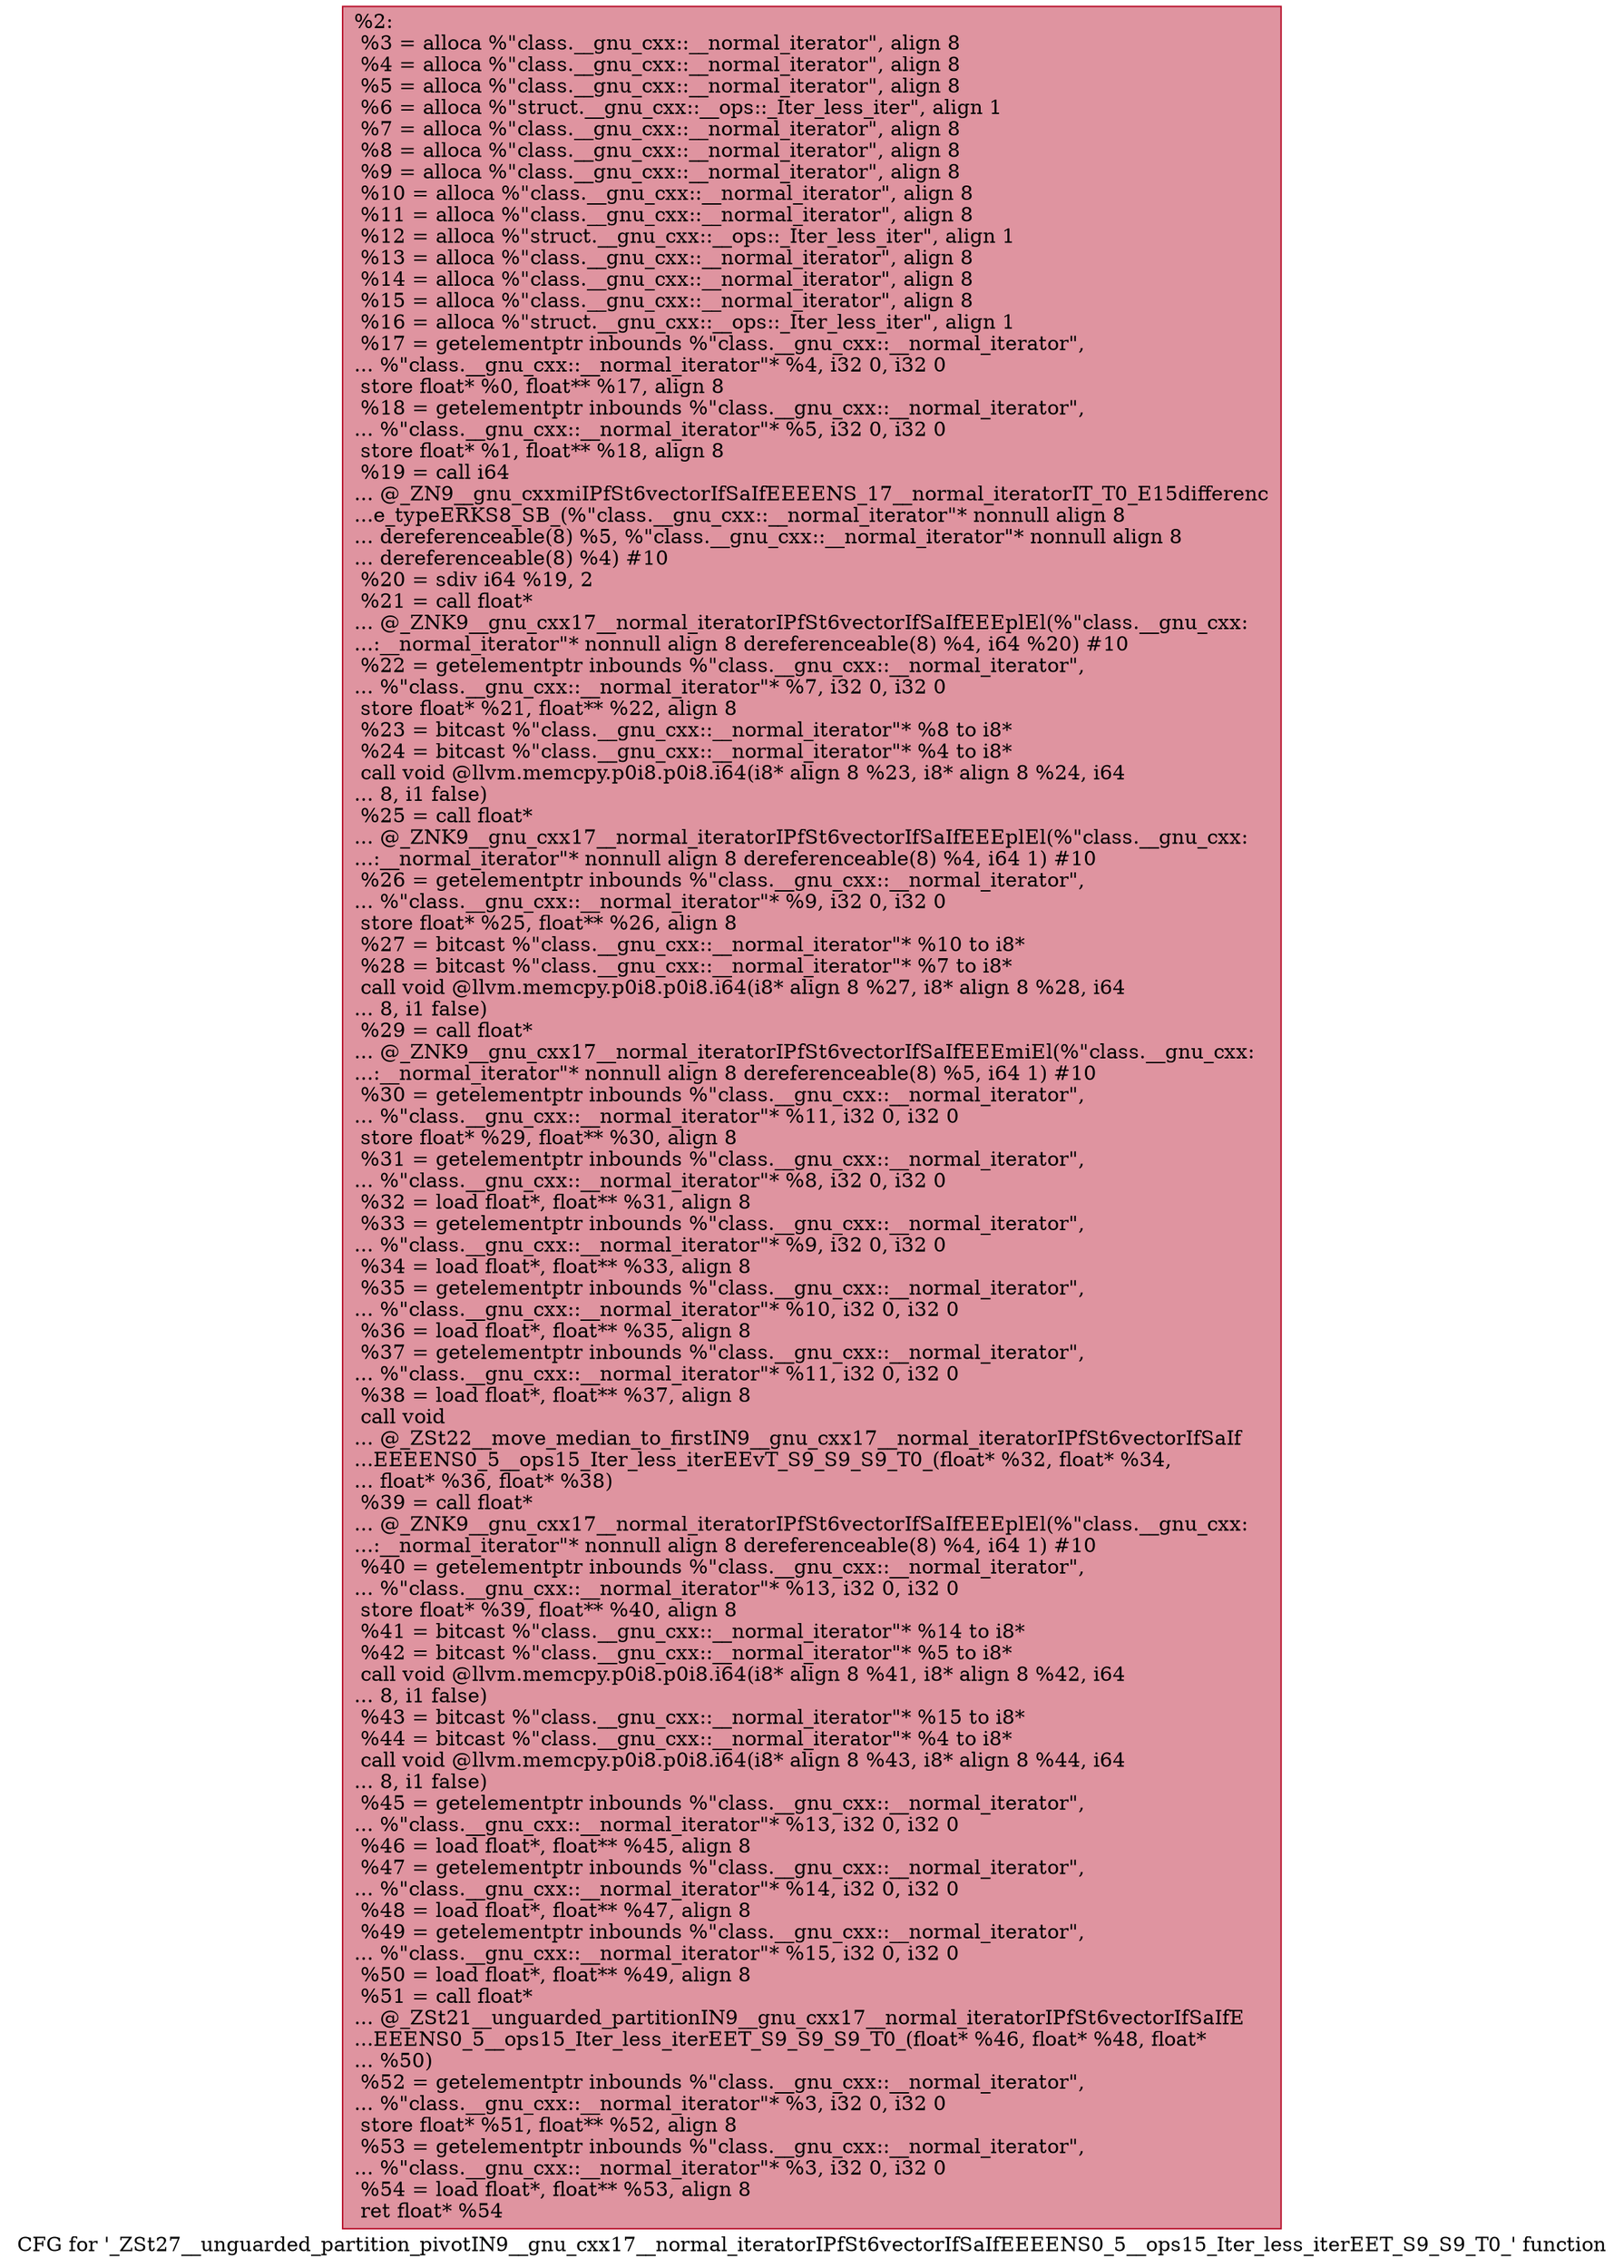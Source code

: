 digraph "CFG for '_ZSt27__unguarded_partition_pivotIN9__gnu_cxx17__normal_iteratorIPfSt6vectorIfSaIfEEEENS0_5__ops15_Iter_less_iterEET_S9_S9_T0_' function" {
	label="CFG for '_ZSt27__unguarded_partition_pivotIN9__gnu_cxx17__normal_iteratorIPfSt6vectorIfSaIfEEEENS0_5__ops15_Iter_less_iterEET_S9_S9_T0_' function";

	Node0x563db1259c20 [shape=record,color="#b70d28ff", style=filled, fillcolor="#b70d2870",label="{%2:\l  %3 = alloca %\"class.__gnu_cxx::__normal_iterator\", align 8\l  %4 = alloca %\"class.__gnu_cxx::__normal_iterator\", align 8\l  %5 = alloca %\"class.__gnu_cxx::__normal_iterator\", align 8\l  %6 = alloca %\"struct.__gnu_cxx::__ops::_Iter_less_iter\", align 1\l  %7 = alloca %\"class.__gnu_cxx::__normal_iterator\", align 8\l  %8 = alloca %\"class.__gnu_cxx::__normal_iterator\", align 8\l  %9 = alloca %\"class.__gnu_cxx::__normal_iterator\", align 8\l  %10 = alloca %\"class.__gnu_cxx::__normal_iterator\", align 8\l  %11 = alloca %\"class.__gnu_cxx::__normal_iterator\", align 8\l  %12 = alloca %\"struct.__gnu_cxx::__ops::_Iter_less_iter\", align 1\l  %13 = alloca %\"class.__gnu_cxx::__normal_iterator\", align 8\l  %14 = alloca %\"class.__gnu_cxx::__normal_iterator\", align 8\l  %15 = alloca %\"class.__gnu_cxx::__normal_iterator\", align 8\l  %16 = alloca %\"struct.__gnu_cxx::__ops::_Iter_less_iter\", align 1\l  %17 = getelementptr inbounds %\"class.__gnu_cxx::__normal_iterator\",\l... %\"class.__gnu_cxx::__normal_iterator\"* %4, i32 0, i32 0\l  store float* %0, float** %17, align 8\l  %18 = getelementptr inbounds %\"class.__gnu_cxx::__normal_iterator\",\l... %\"class.__gnu_cxx::__normal_iterator\"* %5, i32 0, i32 0\l  store float* %1, float** %18, align 8\l  %19 = call i64\l... @_ZN9__gnu_cxxmiIPfSt6vectorIfSaIfEEEENS_17__normal_iteratorIT_T0_E15differenc\l...e_typeERKS8_SB_(%\"class.__gnu_cxx::__normal_iterator\"* nonnull align 8\l... dereferenceable(8) %5, %\"class.__gnu_cxx::__normal_iterator\"* nonnull align 8\l... dereferenceable(8) %4) #10\l  %20 = sdiv i64 %19, 2\l  %21 = call float*\l... @_ZNK9__gnu_cxx17__normal_iteratorIPfSt6vectorIfSaIfEEEplEl(%\"class.__gnu_cxx:\l...:__normal_iterator\"* nonnull align 8 dereferenceable(8) %4, i64 %20) #10\l  %22 = getelementptr inbounds %\"class.__gnu_cxx::__normal_iterator\",\l... %\"class.__gnu_cxx::__normal_iterator\"* %7, i32 0, i32 0\l  store float* %21, float** %22, align 8\l  %23 = bitcast %\"class.__gnu_cxx::__normal_iterator\"* %8 to i8*\l  %24 = bitcast %\"class.__gnu_cxx::__normal_iterator\"* %4 to i8*\l  call void @llvm.memcpy.p0i8.p0i8.i64(i8* align 8 %23, i8* align 8 %24, i64\l... 8, i1 false)\l  %25 = call float*\l... @_ZNK9__gnu_cxx17__normal_iteratorIPfSt6vectorIfSaIfEEEplEl(%\"class.__gnu_cxx:\l...:__normal_iterator\"* nonnull align 8 dereferenceable(8) %4, i64 1) #10\l  %26 = getelementptr inbounds %\"class.__gnu_cxx::__normal_iterator\",\l... %\"class.__gnu_cxx::__normal_iterator\"* %9, i32 0, i32 0\l  store float* %25, float** %26, align 8\l  %27 = bitcast %\"class.__gnu_cxx::__normal_iterator\"* %10 to i8*\l  %28 = bitcast %\"class.__gnu_cxx::__normal_iterator\"* %7 to i8*\l  call void @llvm.memcpy.p0i8.p0i8.i64(i8* align 8 %27, i8* align 8 %28, i64\l... 8, i1 false)\l  %29 = call float*\l... @_ZNK9__gnu_cxx17__normal_iteratorIPfSt6vectorIfSaIfEEEmiEl(%\"class.__gnu_cxx:\l...:__normal_iterator\"* nonnull align 8 dereferenceable(8) %5, i64 1) #10\l  %30 = getelementptr inbounds %\"class.__gnu_cxx::__normal_iterator\",\l... %\"class.__gnu_cxx::__normal_iterator\"* %11, i32 0, i32 0\l  store float* %29, float** %30, align 8\l  %31 = getelementptr inbounds %\"class.__gnu_cxx::__normal_iterator\",\l... %\"class.__gnu_cxx::__normal_iterator\"* %8, i32 0, i32 0\l  %32 = load float*, float** %31, align 8\l  %33 = getelementptr inbounds %\"class.__gnu_cxx::__normal_iterator\",\l... %\"class.__gnu_cxx::__normal_iterator\"* %9, i32 0, i32 0\l  %34 = load float*, float** %33, align 8\l  %35 = getelementptr inbounds %\"class.__gnu_cxx::__normal_iterator\",\l... %\"class.__gnu_cxx::__normal_iterator\"* %10, i32 0, i32 0\l  %36 = load float*, float** %35, align 8\l  %37 = getelementptr inbounds %\"class.__gnu_cxx::__normal_iterator\",\l... %\"class.__gnu_cxx::__normal_iterator\"* %11, i32 0, i32 0\l  %38 = load float*, float** %37, align 8\l  call void\l... @_ZSt22__move_median_to_firstIN9__gnu_cxx17__normal_iteratorIPfSt6vectorIfSaIf\l...EEEENS0_5__ops15_Iter_less_iterEEvT_S9_S9_S9_T0_(float* %32, float* %34,\l... float* %36, float* %38)\l  %39 = call float*\l... @_ZNK9__gnu_cxx17__normal_iteratorIPfSt6vectorIfSaIfEEEplEl(%\"class.__gnu_cxx:\l...:__normal_iterator\"* nonnull align 8 dereferenceable(8) %4, i64 1) #10\l  %40 = getelementptr inbounds %\"class.__gnu_cxx::__normal_iterator\",\l... %\"class.__gnu_cxx::__normal_iterator\"* %13, i32 0, i32 0\l  store float* %39, float** %40, align 8\l  %41 = bitcast %\"class.__gnu_cxx::__normal_iterator\"* %14 to i8*\l  %42 = bitcast %\"class.__gnu_cxx::__normal_iterator\"* %5 to i8*\l  call void @llvm.memcpy.p0i8.p0i8.i64(i8* align 8 %41, i8* align 8 %42, i64\l... 8, i1 false)\l  %43 = bitcast %\"class.__gnu_cxx::__normal_iterator\"* %15 to i8*\l  %44 = bitcast %\"class.__gnu_cxx::__normal_iterator\"* %4 to i8*\l  call void @llvm.memcpy.p0i8.p0i8.i64(i8* align 8 %43, i8* align 8 %44, i64\l... 8, i1 false)\l  %45 = getelementptr inbounds %\"class.__gnu_cxx::__normal_iterator\",\l... %\"class.__gnu_cxx::__normal_iterator\"* %13, i32 0, i32 0\l  %46 = load float*, float** %45, align 8\l  %47 = getelementptr inbounds %\"class.__gnu_cxx::__normal_iterator\",\l... %\"class.__gnu_cxx::__normal_iterator\"* %14, i32 0, i32 0\l  %48 = load float*, float** %47, align 8\l  %49 = getelementptr inbounds %\"class.__gnu_cxx::__normal_iterator\",\l... %\"class.__gnu_cxx::__normal_iterator\"* %15, i32 0, i32 0\l  %50 = load float*, float** %49, align 8\l  %51 = call float*\l... @_ZSt21__unguarded_partitionIN9__gnu_cxx17__normal_iteratorIPfSt6vectorIfSaIfE\l...EEENS0_5__ops15_Iter_less_iterEET_S9_S9_S9_T0_(float* %46, float* %48, float*\l... %50)\l  %52 = getelementptr inbounds %\"class.__gnu_cxx::__normal_iterator\",\l... %\"class.__gnu_cxx::__normal_iterator\"* %3, i32 0, i32 0\l  store float* %51, float** %52, align 8\l  %53 = getelementptr inbounds %\"class.__gnu_cxx::__normal_iterator\",\l... %\"class.__gnu_cxx::__normal_iterator\"* %3, i32 0, i32 0\l  %54 = load float*, float** %53, align 8\l  ret float* %54\l}"];
}
